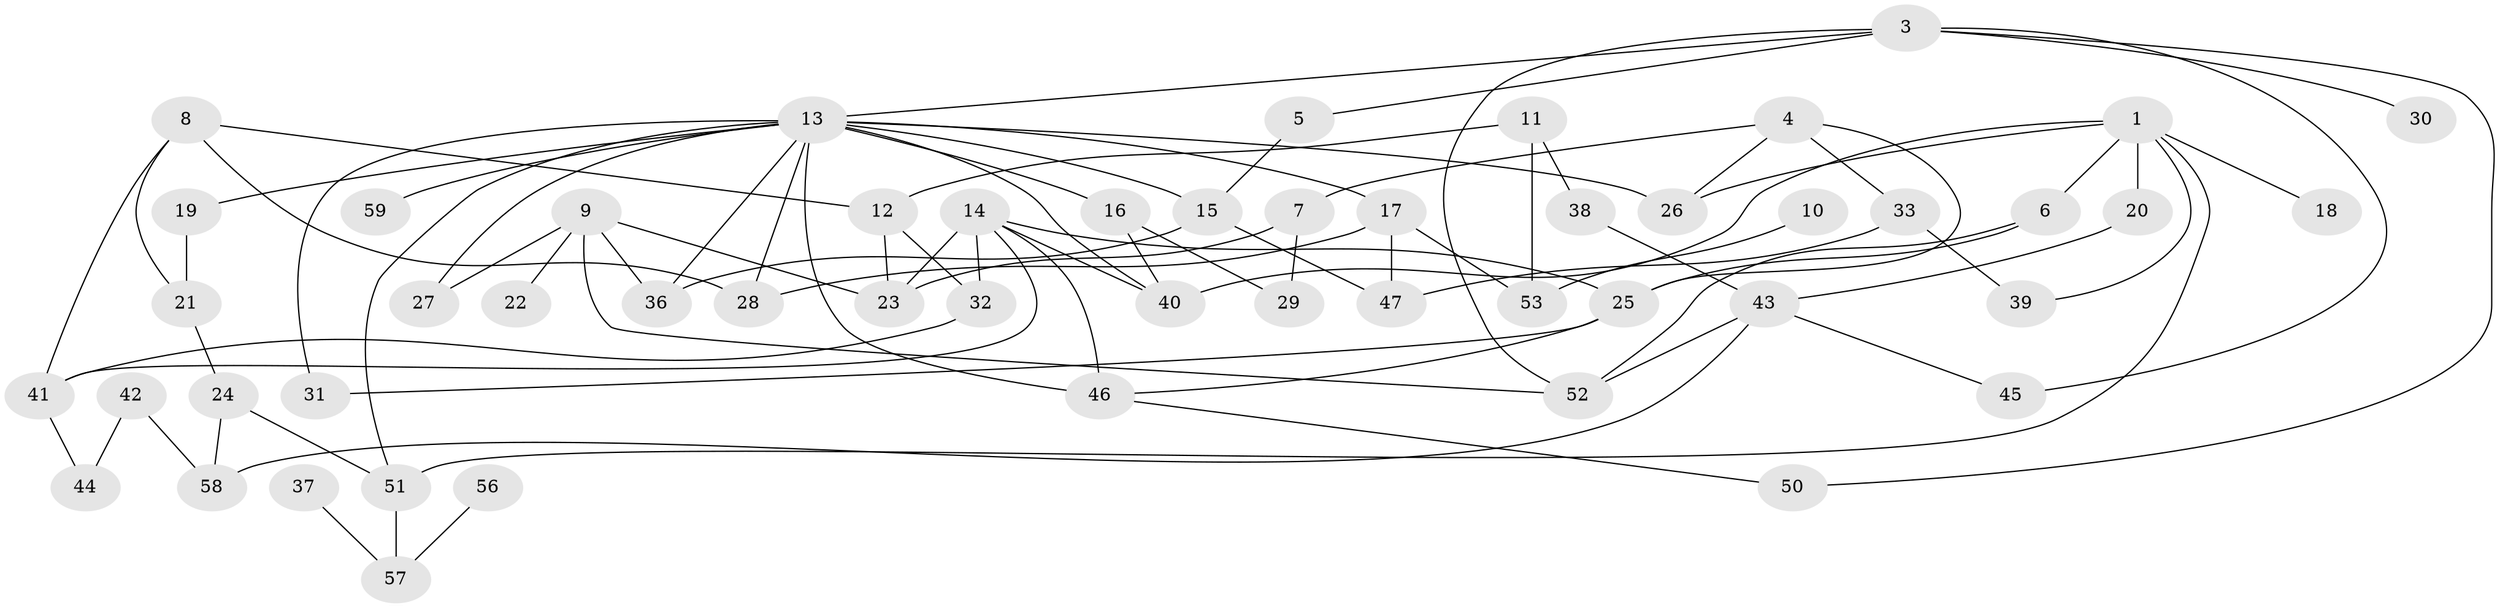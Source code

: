 // original degree distribution, {3: 0.31313131313131315, 0: 0.08080808080808081, 2: 0.29292929292929293, 4: 0.1414141414141414, 1: 0.10101010101010101, 6: 0.020202020202020204, 5: 0.050505050505050504}
// Generated by graph-tools (version 1.1) at 2025/48/03/04/25 22:48:07]
// undirected, 52 vertices, 84 edges
graph export_dot {
  node [color=gray90,style=filled];
  1;
  3;
  4;
  5;
  6;
  7;
  8;
  9;
  10;
  11;
  12;
  13;
  14;
  15;
  16;
  17;
  18;
  19;
  20;
  21;
  22;
  23;
  24;
  25;
  26;
  27;
  28;
  29;
  30;
  31;
  32;
  33;
  36;
  37;
  38;
  39;
  40;
  41;
  42;
  43;
  44;
  45;
  46;
  47;
  50;
  51;
  52;
  53;
  56;
  57;
  58;
  59;
  1 -- 6 [weight=1.0];
  1 -- 18 [weight=1.0];
  1 -- 20 [weight=1.0];
  1 -- 26 [weight=1.0];
  1 -- 39 [weight=1.0];
  1 -- 40 [weight=1.0];
  1 -- 51 [weight=1.0];
  3 -- 5 [weight=1.0];
  3 -- 13 [weight=1.0];
  3 -- 30 [weight=1.0];
  3 -- 45 [weight=1.0];
  3 -- 50 [weight=1.0];
  3 -- 52 [weight=1.0];
  4 -- 7 [weight=1.0];
  4 -- 25 [weight=1.0];
  4 -- 26 [weight=1.0];
  4 -- 33 [weight=1.0];
  5 -- 15 [weight=1.0];
  6 -- 25 [weight=1.0];
  6 -- 52 [weight=1.0];
  7 -- 23 [weight=1.0];
  7 -- 29 [weight=1.0];
  8 -- 12 [weight=1.0];
  8 -- 21 [weight=1.0];
  8 -- 28 [weight=1.0];
  8 -- 41 [weight=1.0];
  9 -- 22 [weight=1.0];
  9 -- 23 [weight=1.0];
  9 -- 27 [weight=1.0];
  9 -- 36 [weight=1.0];
  9 -- 52 [weight=1.0];
  10 -- 53 [weight=1.0];
  11 -- 12 [weight=1.0];
  11 -- 38 [weight=1.0];
  11 -- 53 [weight=1.0];
  12 -- 23 [weight=1.0];
  12 -- 32 [weight=1.0];
  13 -- 15 [weight=1.0];
  13 -- 16 [weight=1.0];
  13 -- 17 [weight=1.0];
  13 -- 19 [weight=1.0];
  13 -- 26 [weight=1.0];
  13 -- 27 [weight=1.0];
  13 -- 28 [weight=1.0];
  13 -- 31 [weight=1.0];
  13 -- 36 [weight=1.0];
  13 -- 40 [weight=1.0];
  13 -- 46 [weight=3.0];
  13 -- 51 [weight=1.0];
  13 -- 59 [weight=1.0];
  14 -- 23 [weight=1.0];
  14 -- 25 [weight=1.0];
  14 -- 32 [weight=1.0];
  14 -- 40 [weight=1.0];
  14 -- 41 [weight=1.0];
  14 -- 46 [weight=1.0];
  15 -- 36 [weight=1.0];
  15 -- 47 [weight=1.0];
  16 -- 29 [weight=1.0];
  16 -- 40 [weight=1.0];
  17 -- 28 [weight=1.0];
  17 -- 47 [weight=1.0];
  17 -- 53 [weight=1.0];
  19 -- 21 [weight=1.0];
  20 -- 43 [weight=1.0];
  21 -- 24 [weight=1.0];
  24 -- 51 [weight=1.0];
  24 -- 58 [weight=1.0];
  25 -- 31 [weight=1.0];
  25 -- 46 [weight=2.0];
  32 -- 41 [weight=1.0];
  33 -- 39 [weight=1.0];
  33 -- 47 [weight=1.0];
  37 -- 57 [weight=1.0];
  38 -- 43 [weight=1.0];
  41 -- 44 [weight=1.0];
  42 -- 44 [weight=1.0];
  42 -- 58 [weight=1.0];
  43 -- 45 [weight=1.0];
  43 -- 52 [weight=1.0];
  43 -- 58 [weight=1.0];
  46 -- 50 [weight=1.0];
  51 -- 57 [weight=1.0];
  56 -- 57 [weight=1.0];
}

